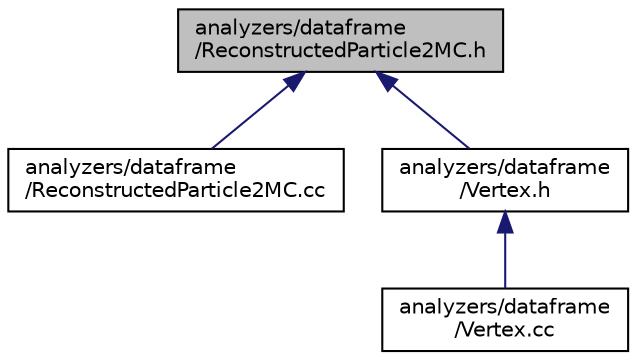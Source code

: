 digraph "analyzers/dataframe/ReconstructedParticle2MC.h"
{
 // LATEX_PDF_SIZE
  edge [fontname="Helvetica",fontsize="10",labelfontname="Helvetica",labelfontsize="10"];
  node [fontname="Helvetica",fontsize="10",shape=record];
  Node1 [label="analyzers/dataframe\l/ReconstructedParticle2MC.h",height=0.2,width=0.4,color="black", fillcolor="grey75", style="filled", fontcolor="black",tooltip=" "];
  Node1 -> Node2 [dir="back",color="midnightblue",fontsize="10",style="solid",fontname="Helvetica"];
  Node2 [label="analyzers/dataframe\l/ReconstructedParticle2MC.cc",height=0.2,width=0.4,color="black", fillcolor="white", style="filled",URL="$_reconstructed_particle2_m_c_8cc.html",tooltip=" "];
  Node1 -> Node3 [dir="back",color="midnightblue",fontsize="10",style="solid",fontname="Helvetica"];
  Node3 [label="analyzers/dataframe\l/Vertex.h",height=0.2,width=0.4,color="black", fillcolor="white", style="filled",URL="$_vertex_8h.html",tooltip=" "];
  Node3 -> Node4 [dir="back",color="midnightblue",fontsize="10",style="solid",fontname="Helvetica"];
  Node4 [label="analyzers/dataframe\l/Vertex.cc",height=0.2,width=0.4,color="black", fillcolor="white", style="filled",URL="$_vertex_8cc.html",tooltip=" "];
}
